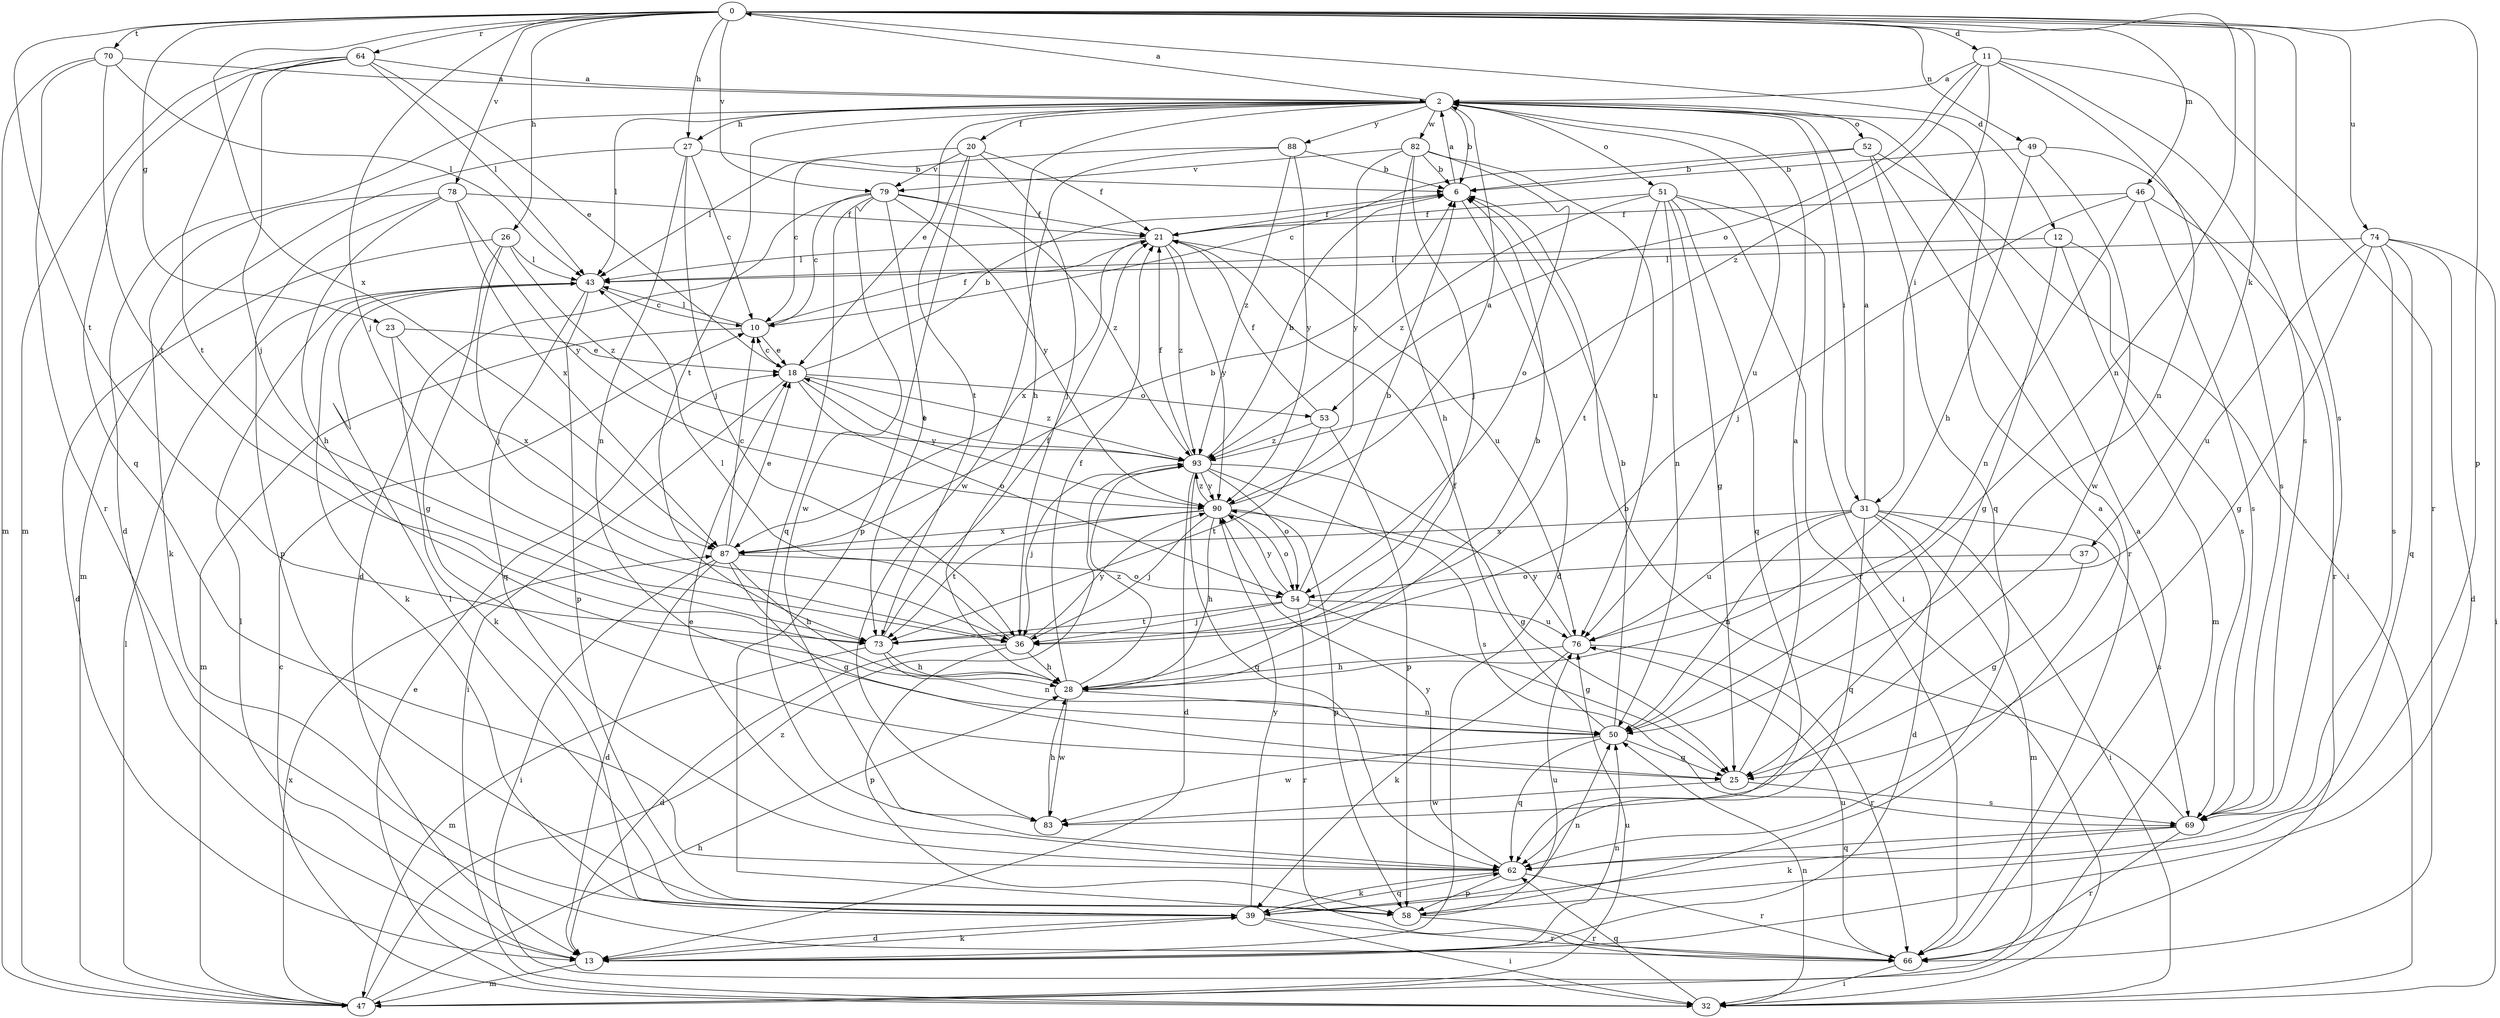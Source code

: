 strict digraph  {
0;
2;
6;
10;
11;
12;
13;
18;
20;
21;
23;
25;
26;
27;
28;
31;
32;
36;
37;
39;
43;
46;
47;
49;
50;
51;
52;
53;
54;
58;
62;
64;
66;
69;
70;
73;
74;
76;
78;
79;
82;
83;
87;
88;
90;
93;
0 -> 11  [label=d];
0 -> 12  [label=d];
0 -> 23  [label=g];
0 -> 26  [label=h];
0 -> 27  [label=h];
0 -> 36  [label=j];
0 -> 37  [label=k];
0 -> 46  [label=m];
0 -> 49  [label=n];
0 -> 50  [label=n];
0 -> 58  [label=p];
0 -> 64  [label=r];
0 -> 69  [label=s];
0 -> 70  [label=t];
0 -> 73  [label=t];
0 -> 74  [label=u];
0 -> 78  [label=v];
0 -> 79  [label=v];
0 -> 87  [label=x];
2 -> 0  [label=a];
2 -> 6  [label=b];
2 -> 13  [label=d];
2 -> 18  [label=e];
2 -> 20  [label=f];
2 -> 27  [label=h];
2 -> 28  [label=h];
2 -> 31  [label=i];
2 -> 43  [label=l];
2 -> 51  [label=o];
2 -> 52  [label=o];
2 -> 73  [label=t];
2 -> 76  [label=u];
2 -> 82  [label=w];
2 -> 88  [label=y];
6 -> 2  [label=a];
6 -> 13  [label=d];
6 -> 21  [label=f];
10 -> 18  [label=e];
10 -> 21  [label=f];
10 -> 43  [label=l];
10 -> 47  [label=m];
11 -> 2  [label=a];
11 -> 31  [label=i];
11 -> 50  [label=n];
11 -> 53  [label=o];
11 -> 66  [label=r];
11 -> 69  [label=s];
11 -> 93  [label=z];
12 -> 25  [label=g];
12 -> 43  [label=l];
12 -> 47  [label=m];
12 -> 69  [label=s];
13 -> 39  [label=k];
13 -> 43  [label=l];
13 -> 47  [label=m];
13 -> 50  [label=n];
18 -> 6  [label=b];
18 -> 10  [label=c];
18 -> 32  [label=i];
18 -> 53  [label=o];
18 -> 54  [label=o];
18 -> 90  [label=y];
18 -> 93  [label=z];
20 -> 21  [label=f];
20 -> 36  [label=j];
20 -> 43  [label=l];
20 -> 58  [label=p];
20 -> 73  [label=t];
20 -> 79  [label=v];
21 -> 43  [label=l];
21 -> 76  [label=u];
21 -> 87  [label=x];
21 -> 90  [label=y];
21 -> 93  [label=z];
23 -> 18  [label=e];
23 -> 39  [label=k];
23 -> 87  [label=x];
25 -> 2  [label=a];
25 -> 69  [label=s];
25 -> 83  [label=w];
26 -> 13  [label=d];
26 -> 25  [label=g];
26 -> 36  [label=j];
26 -> 43  [label=l];
26 -> 93  [label=z];
27 -> 6  [label=b];
27 -> 10  [label=c];
27 -> 36  [label=j];
27 -> 47  [label=m];
27 -> 50  [label=n];
28 -> 6  [label=b];
28 -> 21  [label=f];
28 -> 50  [label=n];
28 -> 83  [label=w];
28 -> 93  [label=z];
31 -> 2  [label=a];
31 -> 13  [label=d];
31 -> 32  [label=i];
31 -> 47  [label=m];
31 -> 50  [label=n];
31 -> 62  [label=q];
31 -> 69  [label=s];
31 -> 76  [label=u];
31 -> 87  [label=x];
32 -> 10  [label=c];
32 -> 18  [label=e];
32 -> 50  [label=n];
32 -> 62  [label=q];
36 -> 13  [label=d];
36 -> 28  [label=h];
36 -> 43  [label=l];
36 -> 58  [label=p];
36 -> 90  [label=y];
37 -> 25  [label=g];
37 -> 54  [label=o];
39 -> 13  [label=d];
39 -> 32  [label=i];
39 -> 43  [label=l];
39 -> 50  [label=n];
39 -> 62  [label=q];
39 -> 66  [label=r];
39 -> 90  [label=y];
43 -> 10  [label=c];
43 -> 39  [label=k];
43 -> 58  [label=p];
43 -> 62  [label=q];
46 -> 21  [label=f];
46 -> 36  [label=j];
46 -> 50  [label=n];
46 -> 66  [label=r];
46 -> 69  [label=s];
47 -> 28  [label=h];
47 -> 43  [label=l];
47 -> 76  [label=u];
47 -> 87  [label=x];
47 -> 93  [label=z];
49 -> 6  [label=b];
49 -> 28  [label=h];
49 -> 69  [label=s];
49 -> 83  [label=w];
50 -> 6  [label=b];
50 -> 21  [label=f];
50 -> 25  [label=g];
50 -> 62  [label=q];
50 -> 83  [label=w];
51 -> 21  [label=f];
51 -> 25  [label=g];
51 -> 32  [label=i];
51 -> 50  [label=n];
51 -> 62  [label=q];
51 -> 66  [label=r];
51 -> 73  [label=t];
51 -> 93  [label=z];
52 -> 6  [label=b];
52 -> 10  [label=c];
52 -> 32  [label=i];
52 -> 62  [label=q];
52 -> 66  [label=r];
53 -> 21  [label=f];
53 -> 58  [label=p];
53 -> 73  [label=t];
53 -> 93  [label=z];
54 -> 6  [label=b];
54 -> 25  [label=g];
54 -> 36  [label=j];
54 -> 66  [label=r];
54 -> 73  [label=t];
54 -> 76  [label=u];
54 -> 90  [label=y];
58 -> 2  [label=a];
58 -> 66  [label=r];
58 -> 76  [label=u];
62 -> 18  [label=e];
62 -> 39  [label=k];
62 -> 58  [label=p];
62 -> 66  [label=r];
62 -> 90  [label=y];
64 -> 2  [label=a];
64 -> 18  [label=e];
64 -> 36  [label=j];
64 -> 43  [label=l];
64 -> 47  [label=m];
64 -> 62  [label=q];
64 -> 73  [label=t];
66 -> 2  [label=a];
66 -> 32  [label=i];
66 -> 76  [label=u];
69 -> 6  [label=b];
69 -> 39  [label=k];
69 -> 62  [label=q];
69 -> 66  [label=r];
70 -> 2  [label=a];
70 -> 43  [label=l];
70 -> 47  [label=m];
70 -> 66  [label=r];
70 -> 73  [label=t];
73 -> 21  [label=f];
73 -> 28  [label=h];
73 -> 47  [label=m];
73 -> 50  [label=n];
74 -> 13  [label=d];
74 -> 25  [label=g];
74 -> 32  [label=i];
74 -> 43  [label=l];
74 -> 62  [label=q];
74 -> 69  [label=s];
74 -> 76  [label=u];
76 -> 28  [label=h];
76 -> 39  [label=k];
76 -> 66  [label=r];
76 -> 90  [label=y];
78 -> 21  [label=f];
78 -> 28  [label=h];
78 -> 39  [label=k];
78 -> 58  [label=p];
78 -> 87  [label=x];
78 -> 90  [label=y];
79 -> 10  [label=c];
79 -> 13  [label=d];
79 -> 21  [label=f];
79 -> 62  [label=q];
79 -> 73  [label=t];
79 -> 83  [label=w];
79 -> 90  [label=y];
79 -> 93  [label=z];
82 -> 6  [label=b];
82 -> 28  [label=h];
82 -> 36  [label=j];
82 -> 54  [label=o];
82 -> 76  [label=u];
82 -> 79  [label=v];
82 -> 90  [label=y];
83 -> 28  [label=h];
87 -> 6  [label=b];
87 -> 10  [label=c];
87 -> 13  [label=d];
87 -> 18  [label=e];
87 -> 25  [label=g];
87 -> 28  [label=h];
87 -> 32  [label=i];
87 -> 54  [label=o];
88 -> 6  [label=b];
88 -> 10  [label=c];
88 -> 83  [label=w];
88 -> 90  [label=y];
88 -> 93  [label=z];
90 -> 2  [label=a];
90 -> 28  [label=h];
90 -> 36  [label=j];
90 -> 54  [label=o];
90 -> 58  [label=p];
90 -> 73  [label=t];
90 -> 87  [label=x];
90 -> 93  [label=z];
93 -> 6  [label=b];
93 -> 13  [label=d];
93 -> 18  [label=e];
93 -> 21  [label=f];
93 -> 25  [label=g];
93 -> 36  [label=j];
93 -> 54  [label=o];
93 -> 62  [label=q];
93 -> 69  [label=s];
93 -> 90  [label=y];
}
